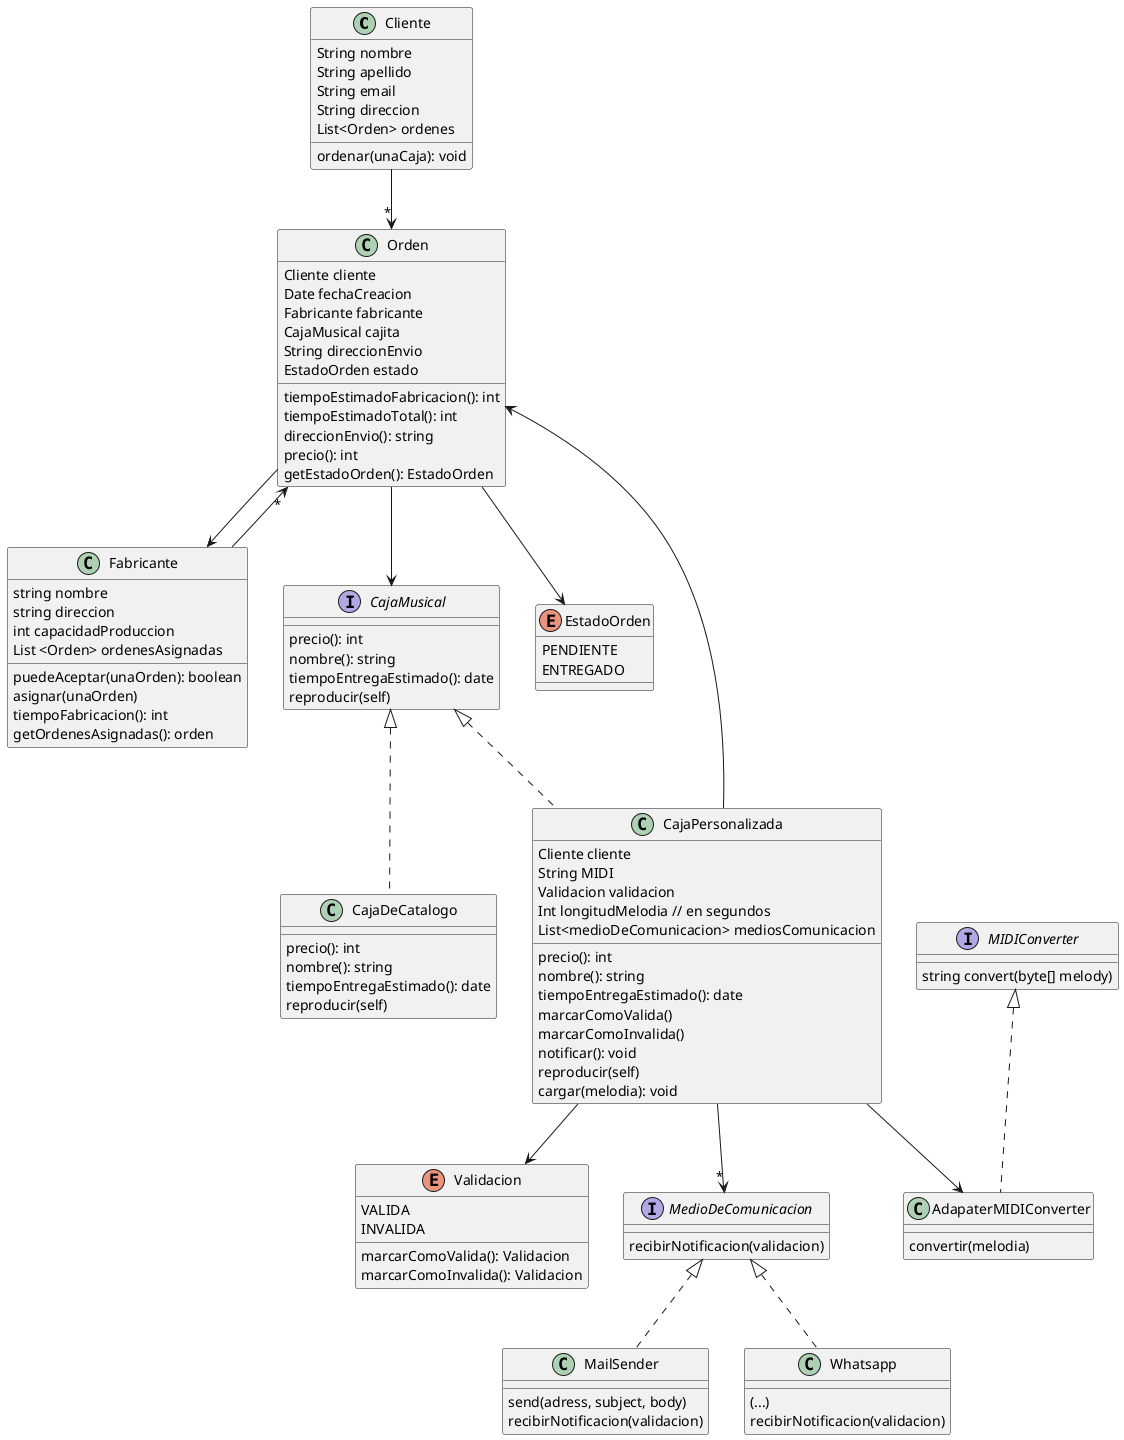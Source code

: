 @startuml
'https://plantuml.com/class-diagram

class Cliente{
String nombre
String apellido
String email
String direccion
List<Orden> ordenes
ordenar(unaCaja): void
}

Cliente -->"*" Orden

class Orden{
Cliente cliente
Date fechaCreacion
Fabricante fabricante
CajaMusical cajita
String direccionEnvio
EstadoOrden estado
tiempoEstimadoFabricacion(): int
tiempoEstimadoTotal(): int
direccionEnvio(): string
precio(): int
getEstadoOrden(): EstadoOrden
}
Orden --> Fabricante
Orden --> CajaMusical
Orden --> EstadoOrden

enum EstadoOrden{
    PENDIENTE
    ENTREGADO
}

interface CajaMusical{
precio(): int
nombre(): string
tiempoEntregaEstimado(): date
reproducir(self)
}

class CajaDeCatalogo implements CajaMusical{
precio(): int
nombre(): string
tiempoEntregaEstimado(): date
reproducir(self)
}

class CajaPersonalizada implements CajaMusical{
Cliente cliente
String MIDI
Validacion validacion
Int longitudMelodia // en segundos
List<medioDeComunicacion> mediosComunicacion
precio(): int
nombre(): string
tiempoEntregaEstimado(): date
marcarComoValida()
marcarComoInvalida()
notificar(): void
reproducir(self)
cargar(melodia): void
}

CajaPersonalizada --> Validacion
CajaPersonalizada --> Orden

'enum con compartamiento
enum Validacion{
VALIDA
INVALIDA
marcarComoValida(): Validacion
marcarComoInvalida(): Validacion
}

interface MIDIConverter{
string convert(byte[] melody)
}

class AdapaterMIDIConverter implements MIDIConverter{
    convertir(melodia)
}

CajaPersonalizada --> AdapaterMIDIConverter
CajaPersonalizada -->"*" MedioDeComunicacion

interface MedioDeComunicacion{
    recibirNotificacion(validacion)
}

class MailSender implements MedioDeComunicacion{
send(adress, subject, body)
recibirNotificacion(validacion)
}

class Whatsapp implements MedioDeComunicacion{
(...)
recibirNotificacion(validacion)
}

Fabricante -->"*" Orden

class Fabricante{
string nombre
string direccion
int capacidadProduccion
List <Orden> ordenesAsignadas
puedeAceptar(unaOrden): boolean
asignar(unaOrden)
tiempoFabricacion(): int
getOrdenesAsignadas(): orden
}

@enduml